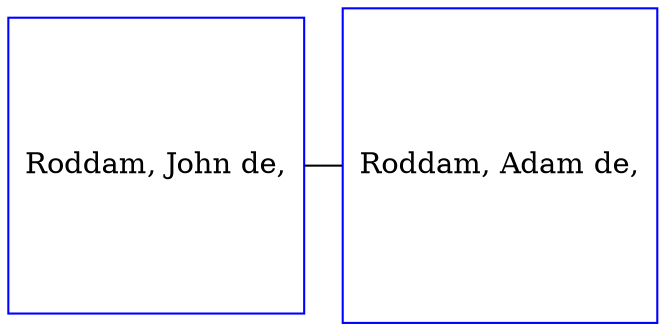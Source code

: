 digraph D {
    edge [dir=none];    node [shape=box];    "008688"   [label="Roddam, John de,", shape=box, regular=1, color="blue"] ;
"008687"   [label="Roddam, Adam de,", shape=box, regular=1, color="blue"] ;
{rank=same; 008688->008687};
}